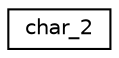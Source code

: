 digraph "Graphical Class Hierarchy"
{
  edge [fontname="Helvetica",fontsize="10",labelfontname="Helvetica",labelfontsize="10"];
  node [fontname="Helvetica",fontsize="10",shape=record];
  rankdir="LR";
  Node1 [label="char_2",height=0.2,width=0.4,color="black", fillcolor="white", style="filled",URL="$classchar__2.html"];
}
